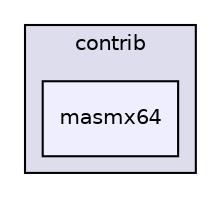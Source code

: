 digraph "zlib/zlib-1.2.8/contrib/masmx64" {
  compound=true
  node [ fontsize="10", fontname="Helvetica"];
  edge [ labelfontsize="10", labelfontname="Helvetica"];
  subgraph clusterdir_e0c029cd5149dae73dc2b47aa4b1f108 {
    graph [ bgcolor="#ddddee", pencolor="black", label="contrib" fontname="Helvetica", fontsize="10", URL="dir_e0c029cd5149dae73dc2b47aa4b1f108.html"]
  dir_b19af6db2284fea4e0d19dcaaa5e9cf6 [shape=box, label="masmx64", style="filled", fillcolor="#eeeeff", pencolor="black", URL="dir_b19af6db2284fea4e0d19dcaaa5e9cf6.html"];
  }
}
